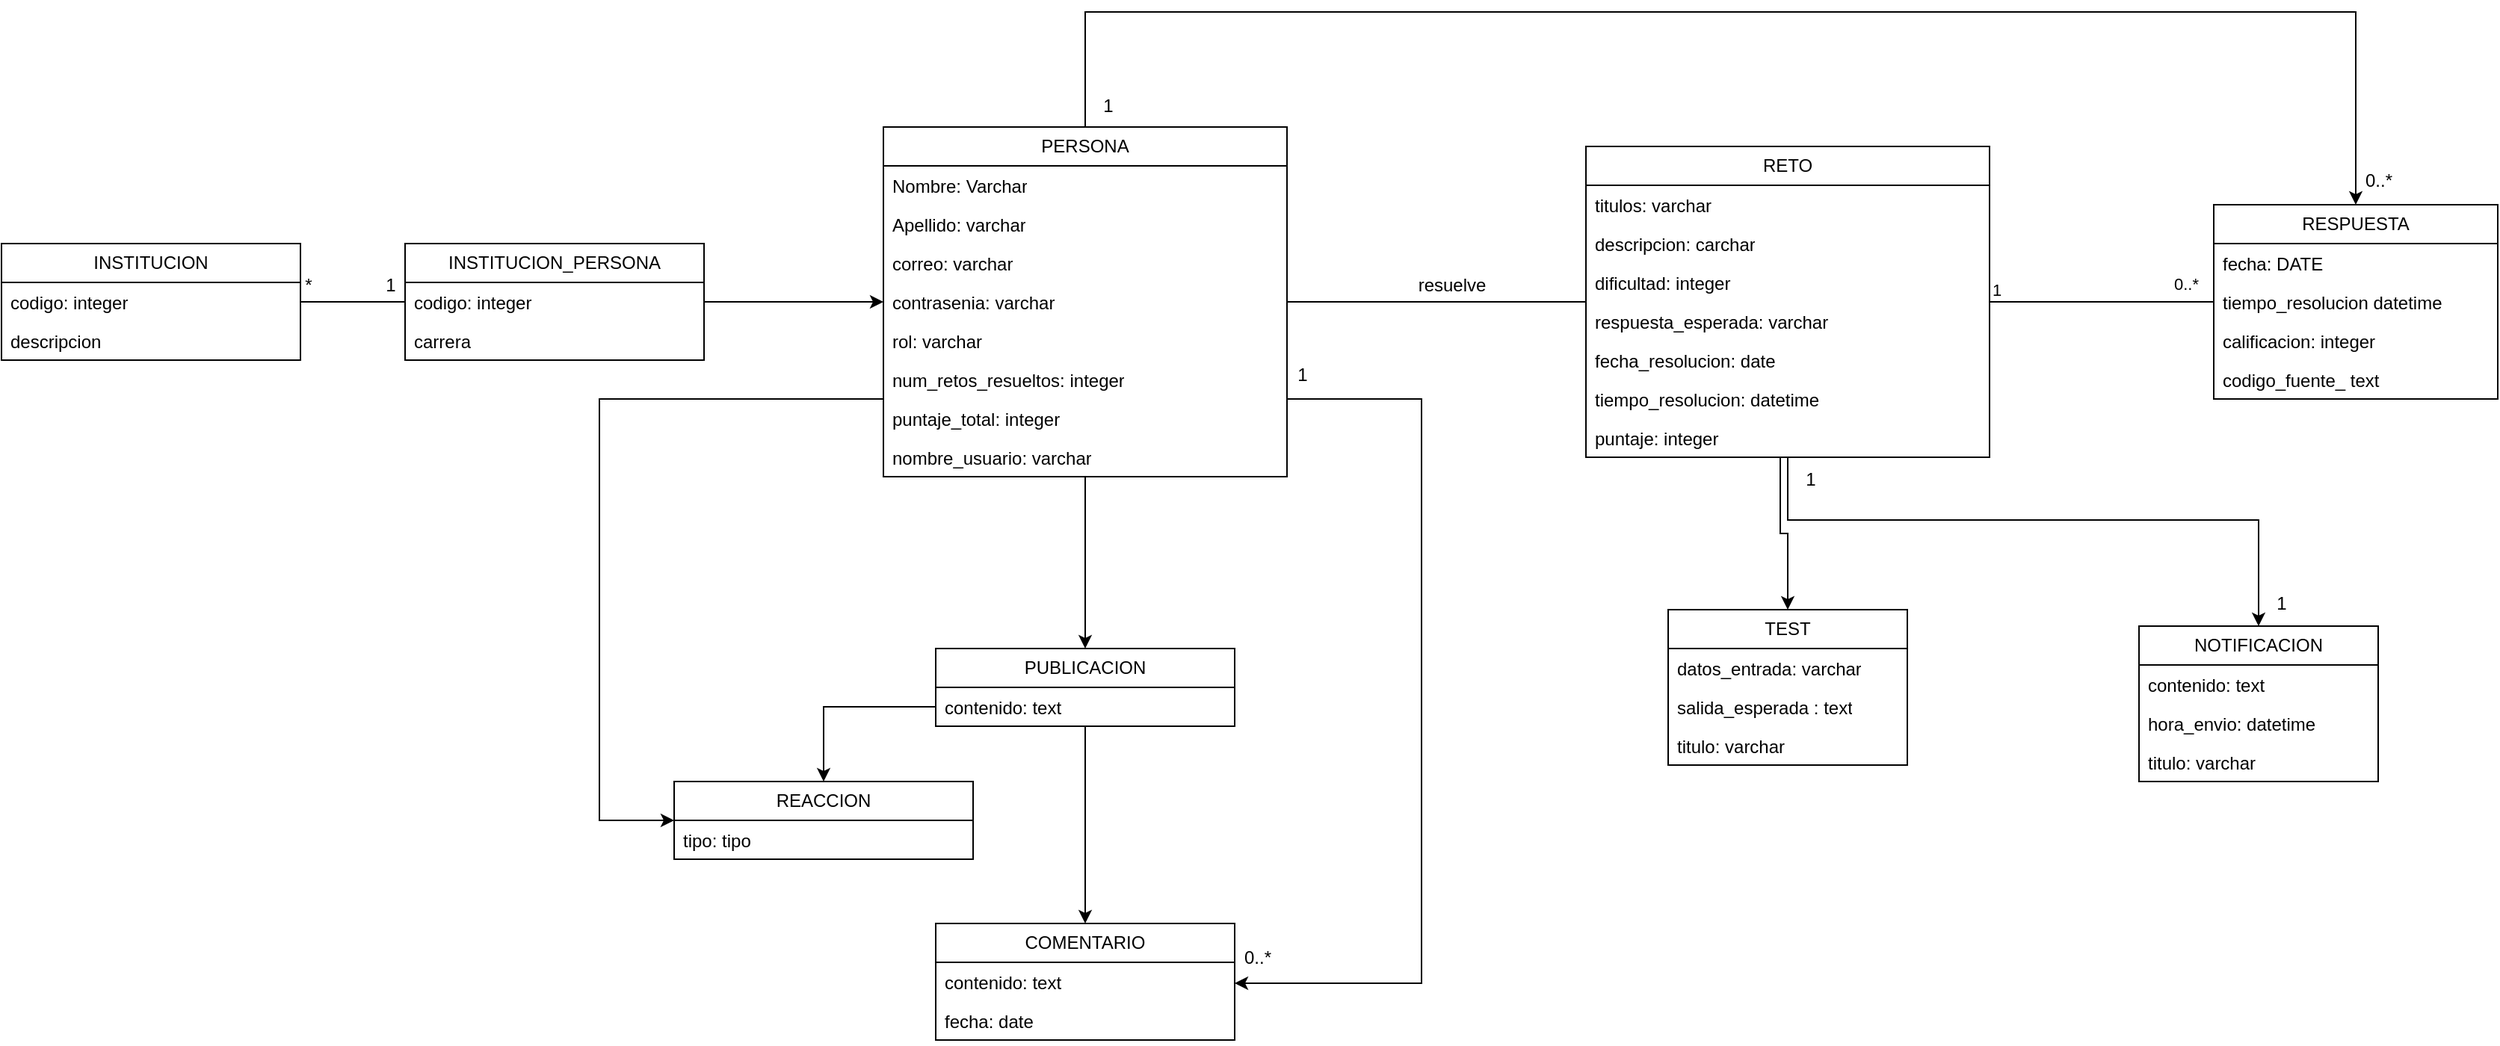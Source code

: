 <mxfile version="28.2.5">
  <diagram name="Página-1" id="Jknd5l03cWAQ0sGty1tu">
    <mxGraphModel dx="2077" dy="733" grid="1" gridSize="10" guides="1" tooltips="1" connect="1" arrows="1" fold="1" page="1" pageScale="1" pageWidth="827" pageHeight="1169" math="0" shadow="0">
      <root>
        <mxCell id="0" />
        <mxCell id="1" parent="0" />
        <mxCell id="FF4zC2Z1TH0vMoSytvkO-65" style="edgeStyle=orthogonalEdgeStyle;rounded=0;orthogonalLoop=1;jettySize=auto;html=1;" edge="1" parent="1" source="FF4zC2Z1TH0vMoSytvkO-1" target="FF4zC2Z1TH0vMoSytvkO-49">
          <mxGeometry relative="1" as="geometry">
            <Array as="points">
              <mxPoint x="-15" y="70" />
              <mxPoint x="835" y="70" />
            </Array>
          </mxGeometry>
        </mxCell>
        <mxCell id="FF4zC2Z1TH0vMoSytvkO-68" style="edgeStyle=orthogonalEdgeStyle;rounded=0;orthogonalLoop=1;jettySize=auto;html=1;" edge="1" parent="1" source="FF4zC2Z1TH0vMoSytvkO-1" target="FF4zC2Z1TH0vMoSytvkO-61">
          <mxGeometry relative="1" as="geometry" />
        </mxCell>
        <mxCell id="FF4zC2Z1TH0vMoSytvkO-1" value="PERSONA" style="swimlane;fontStyle=0;childLayout=stackLayout;horizontal=1;startSize=26;fillColor=none;horizontalStack=0;resizeParent=1;resizeParentMax=0;resizeLast=0;collapsible=1;marginBottom=0;whiteSpace=wrap;html=1;" vertex="1" parent="1">
          <mxGeometry x="-150" y="147" width="270" height="234" as="geometry" />
        </mxCell>
        <mxCell id="FF4zC2Z1TH0vMoSytvkO-2" value="Nombre: Varchar" style="text;strokeColor=none;fillColor=none;align=left;verticalAlign=top;spacingLeft=4;spacingRight=4;overflow=hidden;rotatable=0;points=[[0,0.5],[1,0.5]];portConstraint=eastwest;whiteSpace=wrap;html=1;" vertex="1" parent="FF4zC2Z1TH0vMoSytvkO-1">
          <mxGeometry y="26" width="270" height="26" as="geometry" />
        </mxCell>
        <mxCell id="FF4zC2Z1TH0vMoSytvkO-3" value="Apellido: varchar" style="text;strokeColor=none;fillColor=none;align=left;verticalAlign=top;spacingLeft=4;spacingRight=4;overflow=hidden;rotatable=0;points=[[0,0.5],[1,0.5]];portConstraint=eastwest;whiteSpace=wrap;html=1;" vertex="1" parent="FF4zC2Z1TH0vMoSytvkO-1">
          <mxGeometry y="52" width="270" height="26" as="geometry" />
        </mxCell>
        <mxCell id="FF4zC2Z1TH0vMoSytvkO-4" value="correo: varchar" style="text;strokeColor=none;fillColor=none;align=left;verticalAlign=top;spacingLeft=4;spacingRight=4;overflow=hidden;rotatable=0;points=[[0,0.5],[1,0.5]];portConstraint=eastwest;whiteSpace=wrap;html=1;" vertex="1" parent="FF4zC2Z1TH0vMoSytvkO-1">
          <mxGeometry y="78" width="270" height="26" as="geometry" />
        </mxCell>
        <mxCell id="FF4zC2Z1TH0vMoSytvkO-5" value="contrasenia: varchar" style="text;strokeColor=none;fillColor=none;align=left;verticalAlign=top;spacingLeft=4;spacingRight=4;overflow=hidden;rotatable=0;points=[[0,0.5],[1,0.5]];portConstraint=eastwest;whiteSpace=wrap;html=1;" vertex="1" parent="FF4zC2Z1TH0vMoSytvkO-1">
          <mxGeometry y="104" width="270" height="26" as="geometry" />
        </mxCell>
        <mxCell id="FF4zC2Z1TH0vMoSytvkO-6" value="rol: varchar" style="text;strokeColor=none;fillColor=none;align=left;verticalAlign=top;spacingLeft=4;spacingRight=4;overflow=hidden;rotatable=0;points=[[0,0.5],[1,0.5]];portConstraint=eastwest;whiteSpace=wrap;html=1;" vertex="1" parent="FF4zC2Z1TH0vMoSytvkO-1">
          <mxGeometry y="130" width="270" height="26" as="geometry" />
        </mxCell>
        <mxCell id="FF4zC2Z1TH0vMoSytvkO-7" value="num_retos_resueltos: integer" style="text;strokeColor=none;fillColor=none;align=left;verticalAlign=top;spacingLeft=4;spacingRight=4;overflow=hidden;rotatable=0;points=[[0,0.5],[1,0.5]];portConstraint=eastwest;whiteSpace=wrap;html=1;" vertex="1" parent="FF4zC2Z1TH0vMoSytvkO-1">
          <mxGeometry y="156" width="270" height="26" as="geometry" />
        </mxCell>
        <mxCell id="FF4zC2Z1TH0vMoSytvkO-9" value="puntaje_total: integer" style="text;strokeColor=none;fillColor=none;align=left;verticalAlign=top;spacingLeft=4;spacingRight=4;overflow=hidden;rotatable=0;points=[[0,0.5],[1,0.5]];portConstraint=eastwest;whiteSpace=wrap;html=1;" vertex="1" parent="FF4zC2Z1TH0vMoSytvkO-1">
          <mxGeometry y="182" width="270" height="26" as="geometry" />
        </mxCell>
        <mxCell id="FF4zC2Z1TH0vMoSytvkO-91" value="nombre_usuario: varchar" style="text;strokeColor=none;fillColor=none;align=left;verticalAlign=top;spacingLeft=4;spacingRight=4;overflow=hidden;rotatable=0;points=[[0,0.5],[1,0.5]];portConstraint=eastwest;whiteSpace=wrap;html=1;" vertex="1" parent="FF4zC2Z1TH0vMoSytvkO-1">
          <mxGeometry y="208" width="270" height="26" as="geometry" />
        </mxCell>
        <mxCell id="FF4zC2Z1TH0vMoSytvkO-10" value="RETO" style="swimlane;fontStyle=0;childLayout=stackLayout;horizontal=1;startSize=26;fillColor=none;horizontalStack=0;resizeParent=1;resizeParentMax=0;resizeLast=0;collapsible=1;marginBottom=0;whiteSpace=wrap;html=1;" vertex="1" parent="1">
          <mxGeometry x="320" y="160" width="270" height="208" as="geometry" />
        </mxCell>
        <mxCell id="FF4zC2Z1TH0vMoSytvkO-11" value="titulos: varchar" style="text;strokeColor=none;fillColor=none;align=left;verticalAlign=top;spacingLeft=4;spacingRight=4;overflow=hidden;rotatable=0;points=[[0,0.5],[1,0.5]];portConstraint=eastwest;whiteSpace=wrap;html=1;" vertex="1" parent="FF4zC2Z1TH0vMoSytvkO-10">
          <mxGeometry y="26" width="270" height="26" as="geometry" />
        </mxCell>
        <mxCell id="FF4zC2Z1TH0vMoSytvkO-12" value="descripcion: carchar" style="text;strokeColor=none;fillColor=none;align=left;verticalAlign=top;spacingLeft=4;spacingRight=4;overflow=hidden;rotatable=0;points=[[0,0.5],[1,0.5]];portConstraint=eastwest;whiteSpace=wrap;html=1;" vertex="1" parent="FF4zC2Z1TH0vMoSytvkO-10">
          <mxGeometry y="52" width="270" height="26" as="geometry" />
        </mxCell>
        <mxCell id="FF4zC2Z1TH0vMoSytvkO-13" value="dificultad: integer" style="text;strokeColor=none;fillColor=none;align=left;verticalAlign=top;spacingLeft=4;spacingRight=4;overflow=hidden;rotatable=0;points=[[0,0.5],[1,0.5]];portConstraint=eastwest;whiteSpace=wrap;html=1;" vertex="1" parent="FF4zC2Z1TH0vMoSytvkO-10">
          <mxGeometry y="78" width="270" height="26" as="geometry" />
        </mxCell>
        <mxCell id="FF4zC2Z1TH0vMoSytvkO-14" value="respuesta_esperada: varchar" style="text;strokeColor=none;fillColor=none;align=left;verticalAlign=top;spacingLeft=4;spacingRight=4;overflow=hidden;rotatable=0;points=[[0,0.5],[1,0.5]];portConstraint=eastwest;whiteSpace=wrap;html=1;" vertex="1" parent="FF4zC2Z1TH0vMoSytvkO-10">
          <mxGeometry y="104" width="270" height="26" as="geometry" />
        </mxCell>
        <mxCell id="FF4zC2Z1TH0vMoSytvkO-15" value="fecha_resolucion: date" style="text;strokeColor=none;fillColor=none;align=left;verticalAlign=top;spacingLeft=4;spacingRight=4;overflow=hidden;rotatable=0;points=[[0,0.5],[1,0.5]];portConstraint=eastwest;whiteSpace=wrap;html=1;" vertex="1" parent="FF4zC2Z1TH0vMoSytvkO-10">
          <mxGeometry y="130" width="270" height="26" as="geometry" />
        </mxCell>
        <mxCell id="FF4zC2Z1TH0vMoSytvkO-16" value="tiempo_resolucion: datetime" style="text;strokeColor=none;fillColor=none;align=left;verticalAlign=top;spacingLeft=4;spacingRight=4;overflow=hidden;rotatable=0;points=[[0,0.5],[1,0.5]];portConstraint=eastwest;whiteSpace=wrap;html=1;" vertex="1" parent="FF4zC2Z1TH0vMoSytvkO-10">
          <mxGeometry y="156" width="270" height="26" as="geometry" />
        </mxCell>
        <mxCell id="FF4zC2Z1TH0vMoSytvkO-17" value="puntaje: integer" style="text;strokeColor=none;fillColor=none;align=left;verticalAlign=top;spacingLeft=4;spacingRight=4;overflow=hidden;rotatable=0;points=[[0,0.5],[1,0.5]];portConstraint=eastwest;whiteSpace=wrap;html=1;" vertex="1" parent="FF4zC2Z1TH0vMoSytvkO-10">
          <mxGeometry y="182" width="270" height="26" as="geometry" />
        </mxCell>
        <mxCell id="FF4zC2Z1TH0vMoSytvkO-18" value="TEST" style="swimlane;fontStyle=0;childLayout=stackLayout;horizontal=1;startSize=26;fillColor=none;horizontalStack=0;resizeParent=1;resizeParentMax=0;resizeLast=0;collapsible=1;marginBottom=0;whiteSpace=wrap;html=1;" vertex="1" parent="1">
          <mxGeometry x="375" y="470" width="160" height="104" as="geometry" />
        </mxCell>
        <mxCell id="FF4zC2Z1TH0vMoSytvkO-19" value="datos_entrada: varchar" style="text;strokeColor=none;fillColor=none;align=left;verticalAlign=top;spacingLeft=4;spacingRight=4;overflow=hidden;rotatable=0;points=[[0,0.5],[1,0.5]];portConstraint=eastwest;whiteSpace=wrap;html=1;" vertex="1" parent="FF4zC2Z1TH0vMoSytvkO-18">
          <mxGeometry y="26" width="160" height="26" as="geometry" />
        </mxCell>
        <mxCell id="FF4zC2Z1TH0vMoSytvkO-20" value="salida_esperada : text" style="text;strokeColor=none;fillColor=none;align=left;verticalAlign=top;spacingLeft=4;spacingRight=4;overflow=hidden;rotatable=0;points=[[0,0.5],[1,0.5]];portConstraint=eastwest;whiteSpace=wrap;html=1;" vertex="1" parent="FF4zC2Z1TH0vMoSytvkO-18">
          <mxGeometry y="52" width="160" height="26" as="geometry" />
        </mxCell>
        <mxCell id="FF4zC2Z1TH0vMoSytvkO-76" value="titulo: varchar" style="text;strokeColor=none;fillColor=none;align=left;verticalAlign=top;spacingLeft=4;spacingRight=4;overflow=hidden;rotatable=0;points=[[0,0.5],[1,0.5]];portConstraint=eastwest;whiteSpace=wrap;html=1;" vertex="1" parent="FF4zC2Z1TH0vMoSytvkO-18">
          <mxGeometry y="78" width="160" height="26" as="geometry" />
        </mxCell>
        <mxCell id="FF4zC2Z1TH0vMoSytvkO-26" value="" style="endArrow=none;html=1;edgeStyle=orthogonalEdgeStyle;rounded=0;" edge="1" parent="1" source="FF4zC2Z1TH0vMoSytvkO-1" target="FF4zC2Z1TH0vMoSytvkO-10">
          <mxGeometry relative="1" as="geometry">
            <mxPoint x="30" y="490" as="sourcePoint" />
            <mxPoint x="190" y="490" as="targetPoint" />
          </mxGeometry>
        </mxCell>
        <mxCell id="FF4zC2Z1TH0vMoSytvkO-29" value="resuelve" style="text;html=1;align=center;verticalAlign=middle;resizable=0;points=[];autosize=1;strokeColor=none;fillColor=none;" vertex="1" parent="1">
          <mxGeometry x="195" y="238" width="70" height="30" as="geometry" />
        </mxCell>
        <mxCell id="FF4zC2Z1TH0vMoSytvkO-30" value="INSTITUCION" style="swimlane;fontStyle=0;childLayout=stackLayout;horizontal=1;startSize=26;fillColor=none;horizontalStack=0;resizeParent=1;resizeParentMax=0;resizeLast=0;collapsible=1;marginBottom=0;whiteSpace=wrap;html=1;" vertex="1" parent="1">
          <mxGeometry x="-740" y="225" width="200" height="78" as="geometry" />
        </mxCell>
        <mxCell id="FF4zC2Z1TH0vMoSytvkO-31" value="codigo: integer" style="text;strokeColor=none;fillColor=none;align=left;verticalAlign=top;spacingLeft=4;spacingRight=4;overflow=hidden;rotatable=0;points=[[0,0.5],[1,0.5]];portConstraint=eastwest;whiteSpace=wrap;html=1;" vertex="1" parent="FF4zC2Z1TH0vMoSytvkO-30">
          <mxGeometry y="26" width="200" height="26" as="geometry" />
        </mxCell>
        <mxCell id="FF4zC2Z1TH0vMoSytvkO-32" value="descripcion" style="text;strokeColor=none;fillColor=none;align=left;verticalAlign=top;spacingLeft=4;spacingRight=4;overflow=hidden;rotatable=0;points=[[0,0.5],[1,0.5]];portConstraint=eastwest;whiteSpace=wrap;html=1;" vertex="1" parent="FF4zC2Z1TH0vMoSytvkO-30">
          <mxGeometry y="52" width="200" height="26" as="geometry" />
        </mxCell>
        <mxCell id="FF4zC2Z1TH0vMoSytvkO-38" value="" style="endArrow=none;html=1;edgeStyle=orthogonalEdgeStyle;rounded=0;" edge="1" parent="1" source="FF4zC2Z1TH0vMoSytvkO-30" target="FF4zC2Z1TH0vMoSytvkO-42">
          <mxGeometry relative="1" as="geometry">
            <mxPoint x="-380" y="440" as="sourcePoint" />
            <mxPoint x="-220" y="440" as="targetPoint" />
          </mxGeometry>
        </mxCell>
        <mxCell id="FF4zC2Z1TH0vMoSytvkO-41" value="*" style="text;html=1;align=center;verticalAlign=middle;resizable=0;points=[];autosize=1;strokeColor=none;fillColor=none;" vertex="1" parent="1">
          <mxGeometry x="-550" y="238" width="30" height="30" as="geometry" />
        </mxCell>
        <mxCell id="FF4zC2Z1TH0vMoSytvkO-42" value="INSTITUCION_PERSONA" style="swimlane;fontStyle=0;childLayout=stackLayout;horizontal=1;startSize=26;fillColor=none;horizontalStack=0;resizeParent=1;resizeParentMax=0;resizeLast=0;collapsible=1;marginBottom=0;whiteSpace=wrap;html=1;" vertex="1" parent="1">
          <mxGeometry x="-470" y="225" width="200" height="78" as="geometry" />
        </mxCell>
        <mxCell id="FF4zC2Z1TH0vMoSytvkO-43" value="codigo: integer" style="text;strokeColor=none;fillColor=none;align=left;verticalAlign=top;spacingLeft=4;spacingRight=4;overflow=hidden;rotatable=0;points=[[0,0.5],[1,0.5]];portConstraint=eastwest;whiteSpace=wrap;html=1;" vertex="1" parent="FF4zC2Z1TH0vMoSytvkO-42">
          <mxGeometry y="26" width="200" height="26" as="geometry" />
        </mxCell>
        <mxCell id="FF4zC2Z1TH0vMoSytvkO-45" value="carrera" style="text;strokeColor=none;fillColor=none;align=left;verticalAlign=top;spacingLeft=4;spacingRight=4;overflow=hidden;rotatable=0;points=[[0,0.5],[1,0.5]];portConstraint=eastwest;whiteSpace=wrap;html=1;" vertex="1" parent="FF4zC2Z1TH0vMoSytvkO-42">
          <mxGeometry y="52" width="200" height="26" as="geometry" />
        </mxCell>
        <mxCell id="FF4zC2Z1TH0vMoSytvkO-47" value="1" style="text;html=1;align=center;verticalAlign=middle;resizable=0;points=[];autosize=1;strokeColor=none;fillColor=none;" vertex="1" parent="1">
          <mxGeometry x="-495" y="238" width="30" height="30" as="geometry" />
        </mxCell>
        <mxCell id="FF4zC2Z1TH0vMoSytvkO-48" style="edgeStyle=orthogonalEdgeStyle;rounded=0;orthogonalLoop=1;jettySize=auto;html=1;" edge="1" parent="1" source="FF4zC2Z1TH0vMoSytvkO-43" target="FF4zC2Z1TH0vMoSytvkO-1">
          <mxGeometry relative="1" as="geometry" />
        </mxCell>
        <mxCell id="FF4zC2Z1TH0vMoSytvkO-49" value="RESPUESTA" style="swimlane;fontStyle=0;childLayout=stackLayout;horizontal=1;startSize=26;fillColor=none;horizontalStack=0;resizeParent=1;resizeParentMax=0;resizeLast=0;collapsible=1;marginBottom=0;whiteSpace=wrap;html=1;" vertex="1" parent="1">
          <mxGeometry x="740" y="199" width="190" height="130" as="geometry" />
        </mxCell>
        <mxCell id="FF4zC2Z1TH0vMoSytvkO-50" value="fecha: DATE" style="text;strokeColor=none;fillColor=none;align=left;verticalAlign=top;spacingLeft=4;spacingRight=4;overflow=hidden;rotatable=0;points=[[0,0.5],[1,0.5]];portConstraint=eastwest;whiteSpace=wrap;html=1;" vertex="1" parent="FF4zC2Z1TH0vMoSytvkO-49">
          <mxGeometry y="26" width="190" height="26" as="geometry" />
        </mxCell>
        <mxCell id="FF4zC2Z1TH0vMoSytvkO-51" value="tiempo_resolucion datetime" style="text;strokeColor=none;fillColor=none;align=left;verticalAlign=top;spacingLeft=4;spacingRight=4;overflow=hidden;rotatable=0;points=[[0,0.5],[1,0.5]];portConstraint=eastwest;whiteSpace=wrap;html=1;" vertex="1" parent="FF4zC2Z1TH0vMoSytvkO-49">
          <mxGeometry y="52" width="190" height="26" as="geometry" />
        </mxCell>
        <mxCell id="FF4zC2Z1TH0vMoSytvkO-52" value="calificacion: integer" style="text;strokeColor=none;fillColor=none;align=left;verticalAlign=top;spacingLeft=4;spacingRight=4;overflow=hidden;rotatable=0;points=[[0,0.5],[1,0.5]];portConstraint=eastwest;whiteSpace=wrap;html=1;" vertex="1" parent="FF4zC2Z1TH0vMoSytvkO-49">
          <mxGeometry y="78" width="190" height="26" as="geometry" />
        </mxCell>
        <mxCell id="FF4zC2Z1TH0vMoSytvkO-64" value="codigo_fuente_ text" style="text;strokeColor=none;fillColor=none;align=left;verticalAlign=top;spacingLeft=4;spacingRight=4;overflow=hidden;rotatable=0;points=[[0,0.5],[1,0.5]];portConstraint=eastwest;whiteSpace=wrap;html=1;" vertex="1" parent="FF4zC2Z1TH0vMoSytvkO-49">
          <mxGeometry y="104" width="190" height="26" as="geometry" />
        </mxCell>
        <mxCell id="FF4zC2Z1TH0vMoSytvkO-57" value="" style="endArrow=none;html=1;edgeStyle=orthogonalEdgeStyle;rounded=0;" edge="1" parent="1" source="FF4zC2Z1TH0vMoSytvkO-10" target="FF4zC2Z1TH0vMoSytvkO-49">
          <mxGeometry relative="1" as="geometry">
            <mxPoint x="640" y="310" as="sourcePoint" />
            <mxPoint x="800" y="310" as="targetPoint" />
          </mxGeometry>
        </mxCell>
        <mxCell id="FF4zC2Z1TH0vMoSytvkO-58" value="1" style="edgeLabel;resizable=0;html=1;align=left;verticalAlign=bottom;" connectable="0" vertex="1" parent="FF4zC2Z1TH0vMoSytvkO-57">
          <mxGeometry x="-1" relative="1" as="geometry" />
        </mxCell>
        <mxCell id="FF4zC2Z1TH0vMoSytvkO-59" value="0..*" style="edgeLabel;resizable=0;html=1;align=right;verticalAlign=bottom;" connectable="0" vertex="1" parent="FF4zC2Z1TH0vMoSytvkO-57">
          <mxGeometry x="1" relative="1" as="geometry">
            <mxPoint x="-10" y="-4" as="offset" />
          </mxGeometry>
        </mxCell>
        <mxCell id="FF4zC2Z1TH0vMoSytvkO-60" style="edgeStyle=orthogonalEdgeStyle;rounded=0;orthogonalLoop=1;jettySize=auto;html=1;" edge="1" parent="1" source="FF4zC2Z1TH0vMoSytvkO-17" target="FF4zC2Z1TH0vMoSytvkO-18">
          <mxGeometry relative="1" as="geometry">
            <Array as="points">
              <mxPoint x="450" y="419" />
              <mxPoint x="455" y="419" />
            </Array>
          </mxGeometry>
        </mxCell>
        <mxCell id="FF4zC2Z1TH0vMoSytvkO-75" style="edgeStyle=orthogonalEdgeStyle;rounded=0;orthogonalLoop=1;jettySize=auto;html=1;" edge="1" parent="1" source="FF4zC2Z1TH0vMoSytvkO-61" target="FF4zC2Z1TH0vMoSytvkO-71">
          <mxGeometry relative="1" as="geometry" />
        </mxCell>
        <mxCell id="FF4zC2Z1TH0vMoSytvkO-61" value="PUBLICACION" style="swimlane;fontStyle=0;childLayout=stackLayout;horizontal=1;startSize=26;fillColor=none;horizontalStack=0;resizeParent=1;resizeParentMax=0;resizeLast=0;collapsible=1;marginBottom=0;whiteSpace=wrap;html=1;" vertex="1" parent="1">
          <mxGeometry x="-115" y="496" width="200" height="52" as="geometry" />
        </mxCell>
        <mxCell id="FF4zC2Z1TH0vMoSytvkO-62" value="contenido: text" style="text;strokeColor=none;fillColor=none;align=left;verticalAlign=top;spacingLeft=4;spacingRight=4;overflow=hidden;rotatable=0;points=[[0,0.5],[1,0.5]];portConstraint=eastwest;whiteSpace=wrap;html=1;" vertex="1" parent="FF4zC2Z1TH0vMoSytvkO-61">
          <mxGeometry y="26" width="200" height="26" as="geometry" />
        </mxCell>
        <mxCell id="FF4zC2Z1TH0vMoSytvkO-66" value="1" style="text;html=1;align=center;verticalAlign=middle;resizable=0;points=[];autosize=1;strokeColor=none;fillColor=none;" vertex="1" parent="1">
          <mxGeometry x="-15" y="118" width="30" height="30" as="geometry" />
        </mxCell>
        <mxCell id="FF4zC2Z1TH0vMoSytvkO-67" value="0..*" style="text;html=1;align=center;verticalAlign=middle;resizable=0;points=[];autosize=1;strokeColor=none;fillColor=none;" vertex="1" parent="1">
          <mxGeometry x="830" y="168" width="40" height="30" as="geometry" />
        </mxCell>
        <mxCell id="FF4zC2Z1TH0vMoSytvkO-69" value="REACCION" style="swimlane;fontStyle=0;childLayout=stackLayout;horizontal=1;startSize=26;fillColor=none;horizontalStack=0;resizeParent=1;resizeParentMax=0;resizeLast=0;collapsible=1;marginBottom=0;whiteSpace=wrap;html=1;" vertex="1" parent="1">
          <mxGeometry x="-290" y="585" width="200" height="52" as="geometry" />
        </mxCell>
        <mxCell id="FF4zC2Z1TH0vMoSytvkO-70" value="tipo: tipo&amp;nbsp;" style="text;strokeColor=none;fillColor=none;align=left;verticalAlign=top;spacingLeft=4;spacingRight=4;overflow=hidden;rotatable=0;points=[[0,0.5],[1,0.5]];portConstraint=eastwest;whiteSpace=wrap;html=1;" vertex="1" parent="FF4zC2Z1TH0vMoSytvkO-69">
          <mxGeometry y="26" width="200" height="26" as="geometry" />
        </mxCell>
        <mxCell id="FF4zC2Z1TH0vMoSytvkO-71" value="COMENTARIO" style="swimlane;fontStyle=0;childLayout=stackLayout;horizontal=1;startSize=26;fillColor=none;horizontalStack=0;resizeParent=1;resizeParentMax=0;resizeLast=0;collapsible=1;marginBottom=0;whiteSpace=wrap;html=1;" vertex="1" parent="1">
          <mxGeometry x="-115" y="680" width="200" height="78" as="geometry" />
        </mxCell>
        <mxCell id="FF4zC2Z1TH0vMoSytvkO-72" value="contenido: text" style="text;strokeColor=none;fillColor=none;align=left;verticalAlign=top;spacingLeft=4;spacingRight=4;overflow=hidden;rotatable=0;points=[[0,0.5],[1,0.5]];portConstraint=eastwest;whiteSpace=wrap;html=1;" vertex="1" parent="FF4zC2Z1TH0vMoSytvkO-71">
          <mxGeometry y="26" width="200" height="26" as="geometry" />
        </mxCell>
        <mxCell id="FF4zC2Z1TH0vMoSytvkO-73" value="fecha: date" style="text;strokeColor=none;fillColor=none;align=left;verticalAlign=top;spacingLeft=4;spacingRight=4;overflow=hidden;rotatable=0;points=[[0,0.5],[1,0.5]];portConstraint=eastwest;whiteSpace=wrap;html=1;" vertex="1" parent="FF4zC2Z1TH0vMoSytvkO-71">
          <mxGeometry y="52" width="200" height="26" as="geometry" />
        </mxCell>
        <mxCell id="FF4zC2Z1TH0vMoSytvkO-74" style="edgeStyle=orthogonalEdgeStyle;rounded=0;orthogonalLoop=1;jettySize=auto;html=1;" edge="1" parent="1" source="FF4zC2Z1TH0vMoSytvkO-62" target="FF4zC2Z1TH0vMoSytvkO-69">
          <mxGeometry relative="1" as="geometry" />
        </mxCell>
        <mxCell id="FF4zC2Z1TH0vMoSytvkO-77" value="NOTIFICACION" style="swimlane;fontStyle=0;childLayout=stackLayout;horizontal=1;startSize=26;fillColor=none;horizontalStack=0;resizeParent=1;resizeParentMax=0;resizeLast=0;collapsible=1;marginBottom=0;whiteSpace=wrap;html=1;" vertex="1" parent="1">
          <mxGeometry x="690" y="481" width="160" height="104" as="geometry" />
        </mxCell>
        <mxCell id="FF4zC2Z1TH0vMoSytvkO-78" value="contenido: text" style="text;strokeColor=none;fillColor=none;align=left;verticalAlign=top;spacingLeft=4;spacingRight=4;overflow=hidden;rotatable=0;points=[[0,0.5],[1,0.5]];portConstraint=eastwest;whiteSpace=wrap;html=1;" vertex="1" parent="FF4zC2Z1TH0vMoSytvkO-77">
          <mxGeometry y="26" width="160" height="26" as="geometry" />
        </mxCell>
        <mxCell id="FF4zC2Z1TH0vMoSytvkO-79" value="hora_envio: datetime" style="text;strokeColor=none;fillColor=none;align=left;verticalAlign=top;spacingLeft=4;spacingRight=4;overflow=hidden;rotatable=0;points=[[0,0.5],[1,0.5]];portConstraint=eastwest;whiteSpace=wrap;html=1;" vertex="1" parent="FF4zC2Z1TH0vMoSytvkO-77">
          <mxGeometry y="52" width="160" height="26" as="geometry" />
        </mxCell>
        <mxCell id="FF4zC2Z1TH0vMoSytvkO-80" value="titulo: varchar" style="text;strokeColor=none;fillColor=none;align=left;verticalAlign=top;spacingLeft=4;spacingRight=4;overflow=hidden;rotatable=0;points=[[0,0.5],[1,0.5]];portConstraint=eastwest;whiteSpace=wrap;html=1;" vertex="1" parent="FF4zC2Z1TH0vMoSytvkO-77">
          <mxGeometry y="78" width="160" height="26" as="geometry" />
        </mxCell>
        <mxCell id="FF4zC2Z1TH0vMoSytvkO-81" style="edgeStyle=orthogonalEdgeStyle;rounded=0;orthogonalLoop=1;jettySize=auto;html=1;" edge="1" parent="1" source="FF4zC2Z1TH0vMoSytvkO-10" target="FF4zC2Z1TH0vMoSytvkO-77">
          <mxGeometry relative="1" as="geometry">
            <Array as="points">
              <mxPoint x="455" y="410" />
              <mxPoint x="770" y="410" />
            </Array>
          </mxGeometry>
        </mxCell>
        <mxCell id="FF4zC2Z1TH0vMoSytvkO-82" value="1" style="text;html=1;align=center;verticalAlign=middle;resizable=0;points=[];autosize=1;strokeColor=none;fillColor=none;" vertex="1" parent="1">
          <mxGeometry x="455" y="368" width="30" height="30" as="geometry" />
        </mxCell>
        <mxCell id="FF4zC2Z1TH0vMoSytvkO-83" value="1" style="text;html=1;align=center;verticalAlign=middle;resizable=0;points=[];autosize=1;strokeColor=none;fillColor=none;" vertex="1" parent="1">
          <mxGeometry x="770" y="451" width="30" height="30" as="geometry" />
        </mxCell>
        <mxCell id="FF4zC2Z1TH0vMoSytvkO-84" style="edgeStyle=orthogonalEdgeStyle;rounded=0;orthogonalLoop=1;jettySize=auto;html=1;" edge="1" parent="1" source="FF4zC2Z1TH0vMoSytvkO-7" target="FF4zC2Z1TH0vMoSytvkO-69">
          <mxGeometry relative="1" as="geometry">
            <Array as="points">
              <mxPoint x="-340" y="329" />
              <mxPoint x="-340" y="611" />
            </Array>
          </mxGeometry>
        </mxCell>
        <mxCell id="FF4zC2Z1TH0vMoSytvkO-85" style="edgeStyle=orthogonalEdgeStyle;rounded=0;orthogonalLoop=1;jettySize=auto;html=1;" edge="1" parent="1" source="FF4zC2Z1TH0vMoSytvkO-7" target="FF4zC2Z1TH0vMoSytvkO-71">
          <mxGeometry relative="1" as="geometry">
            <Array as="points">
              <mxPoint x="210" y="329" />
              <mxPoint x="210" y="720" />
            </Array>
          </mxGeometry>
        </mxCell>
        <mxCell id="FF4zC2Z1TH0vMoSytvkO-89" value="1" style="text;html=1;align=center;verticalAlign=middle;resizable=0;points=[];autosize=1;strokeColor=none;fillColor=none;" vertex="1" parent="1">
          <mxGeometry x="115" y="298" width="30" height="30" as="geometry" />
        </mxCell>
        <mxCell id="FF4zC2Z1TH0vMoSytvkO-90" value="0..*" style="text;html=1;align=center;verticalAlign=middle;resizable=0;points=[];autosize=1;strokeColor=none;fillColor=none;" vertex="1" parent="1">
          <mxGeometry x="80" y="688" width="40" height="30" as="geometry" />
        </mxCell>
      </root>
    </mxGraphModel>
  </diagram>
</mxfile>
